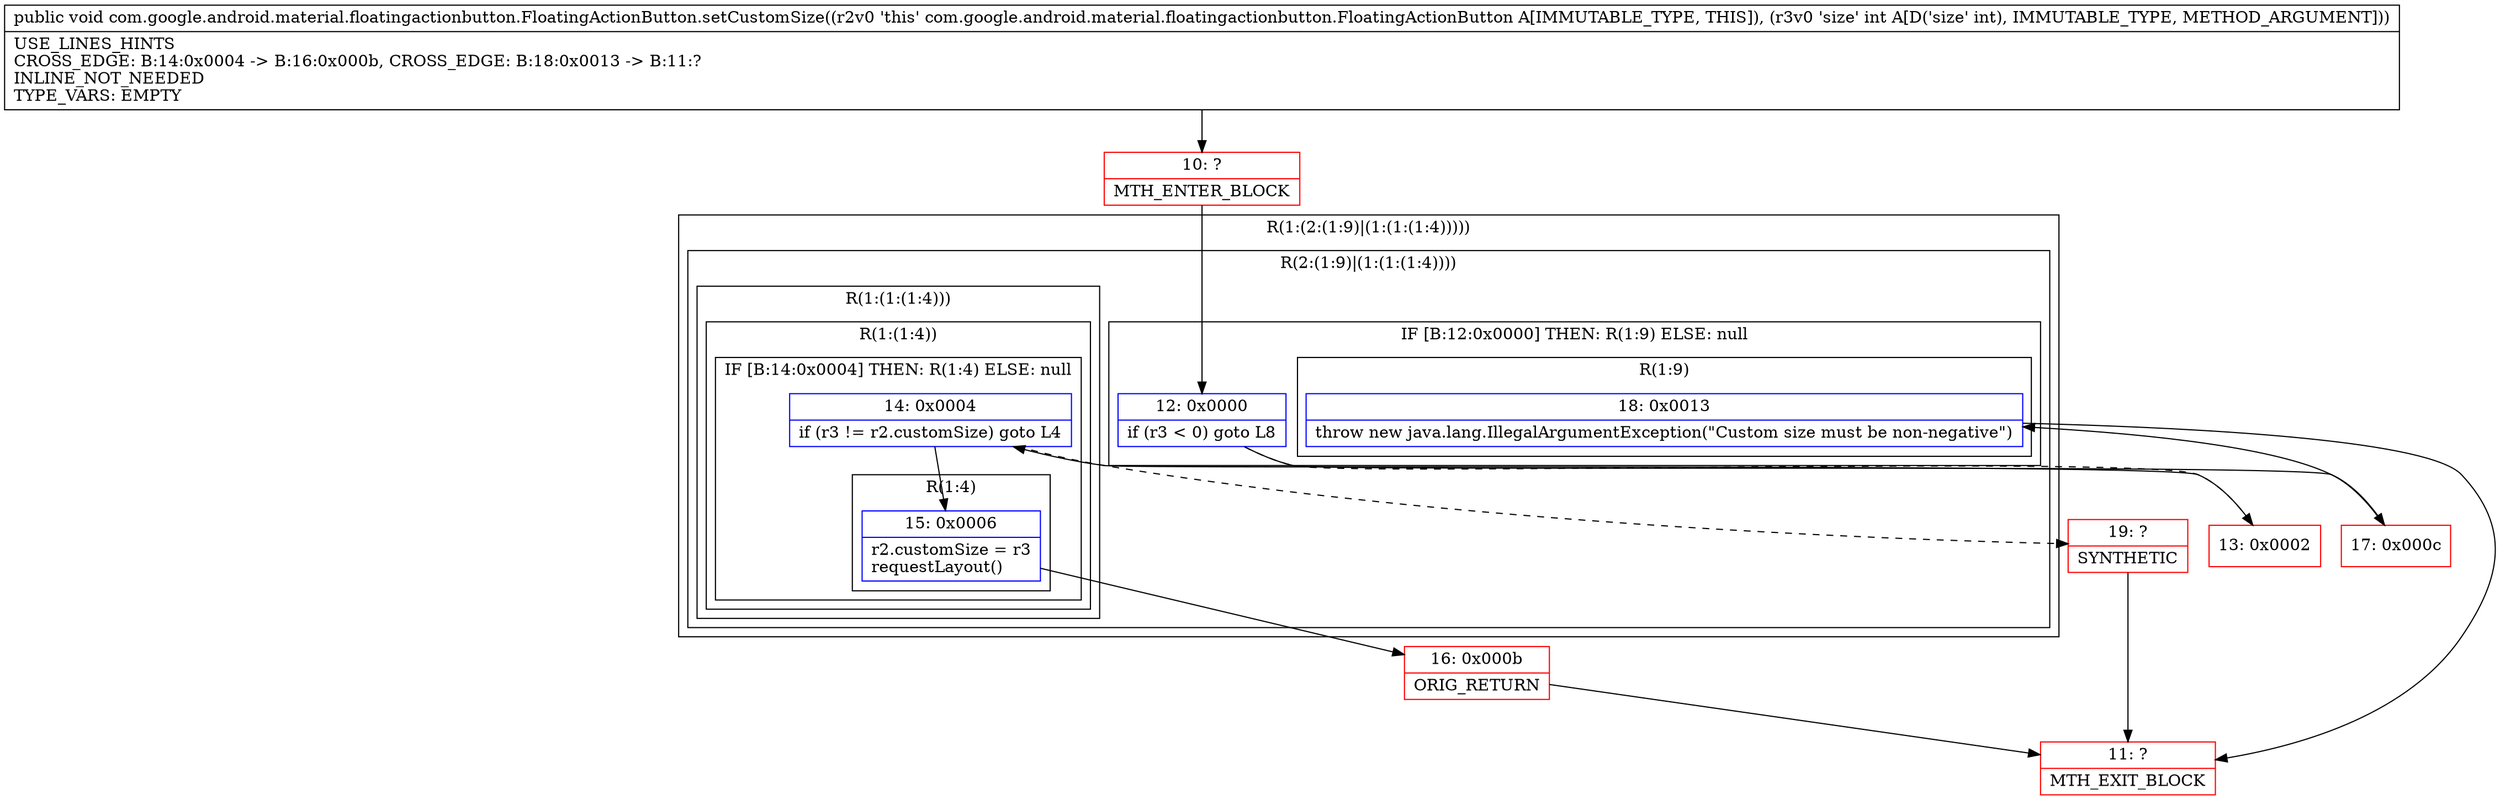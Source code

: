 digraph "CFG forcom.google.android.material.floatingactionbutton.FloatingActionButton.setCustomSize(I)V" {
subgraph cluster_Region_388194590 {
label = "R(1:(2:(1:9)|(1:(1:(1:4)))))";
node [shape=record,color=blue];
subgraph cluster_Region_1612418994 {
label = "R(2:(1:9)|(1:(1:(1:4))))";
node [shape=record,color=blue];
subgraph cluster_IfRegion_1327520067 {
label = "IF [B:12:0x0000] THEN: R(1:9) ELSE: null";
node [shape=record,color=blue];
Node_12 [shape=record,label="{12\:\ 0x0000|if (r3 \< 0) goto L8\l}"];
subgraph cluster_Region_898615713 {
label = "R(1:9)";
node [shape=record,color=blue];
Node_18 [shape=record,label="{18\:\ 0x0013|throw new java.lang.IllegalArgumentException(\"Custom size must be non\-negative\")\l}"];
}
}
subgraph cluster_Region_967337375 {
label = "R(1:(1:(1:4)))";
node [shape=record,color=blue];
subgraph cluster_Region_99748615 {
label = "R(1:(1:4))";
node [shape=record,color=blue];
subgraph cluster_IfRegion_1213575355 {
label = "IF [B:14:0x0004] THEN: R(1:4) ELSE: null";
node [shape=record,color=blue];
Node_14 [shape=record,label="{14\:\ 0x0004|if (r3 != r2.customSize) goto L4\l}"];
subgraph cluster_Region_56404689 {
label = "R(1:4)";
node [shape=record,color=blue];
Node_15 [shape=record,label="{15\:\ 0x0006|r2.customSize = r3\lrequestLayout()\l}"];
}
}
}
}
}
}
Node_10 [shape=record,color=red,label="{10\:\ ?|MTH_ENTER_BLOCK\l}"];
Node_13 [shape=record,color=red,label="{13\:\ 0x0002}"];
Node_16 [shape=record,color=red,label="{16\:\ 0x000b|ORIG_RETURN\l}"];
Node_11 [shape=record,color=red,label="{11\:\ ?|MTH_EXIT_BLOCK\l}"];
Node_19 [shape=record,color=red,label="{19\:\ ?|SYNTHETIC\l}"];
Node_17 [shape=record,color=red,label="{17\:\ 0x000c}"];
MethodNode[shape=record,label="{public void com.google.android.material.floatingactionbutton.FloatingActionButton.setCustomSize((r2v0 'this' com.google.android.material.floatingactionbutton.FloatingActionButton A[IMMUTABLE_TYPE, THIS]), (r3v0 'size' int A[D('size' int), IMMUTABLE_TYPE, METHOD_ARGUMENT]))  | USE_LINES_HINTS\lCROSS_EDGE: B:14:0x0004 \-\> B:16:0x000b, CROSS_EDGE: B:18:0x0013 \-\> B:11:?\lINLINE_NOT_NEEDED\lTYPE_VARS: EMPTY\l}"];
MethodNode -> Node_10;Node_12 -> Node_13[style=dashed];
Node_12 -> Node_17;
Node_18 -> Node_11;
Node_14 -> Node_15;
Node_14 -> Node_19[style=dashed];
Node_15 -> Node_16;
Node_10 -> Node_12;
Node_13 -> Node_14;
Node_16 -> Node_11;
Node_19 -> Node_11;
Node_17 -> Node_18;
}

